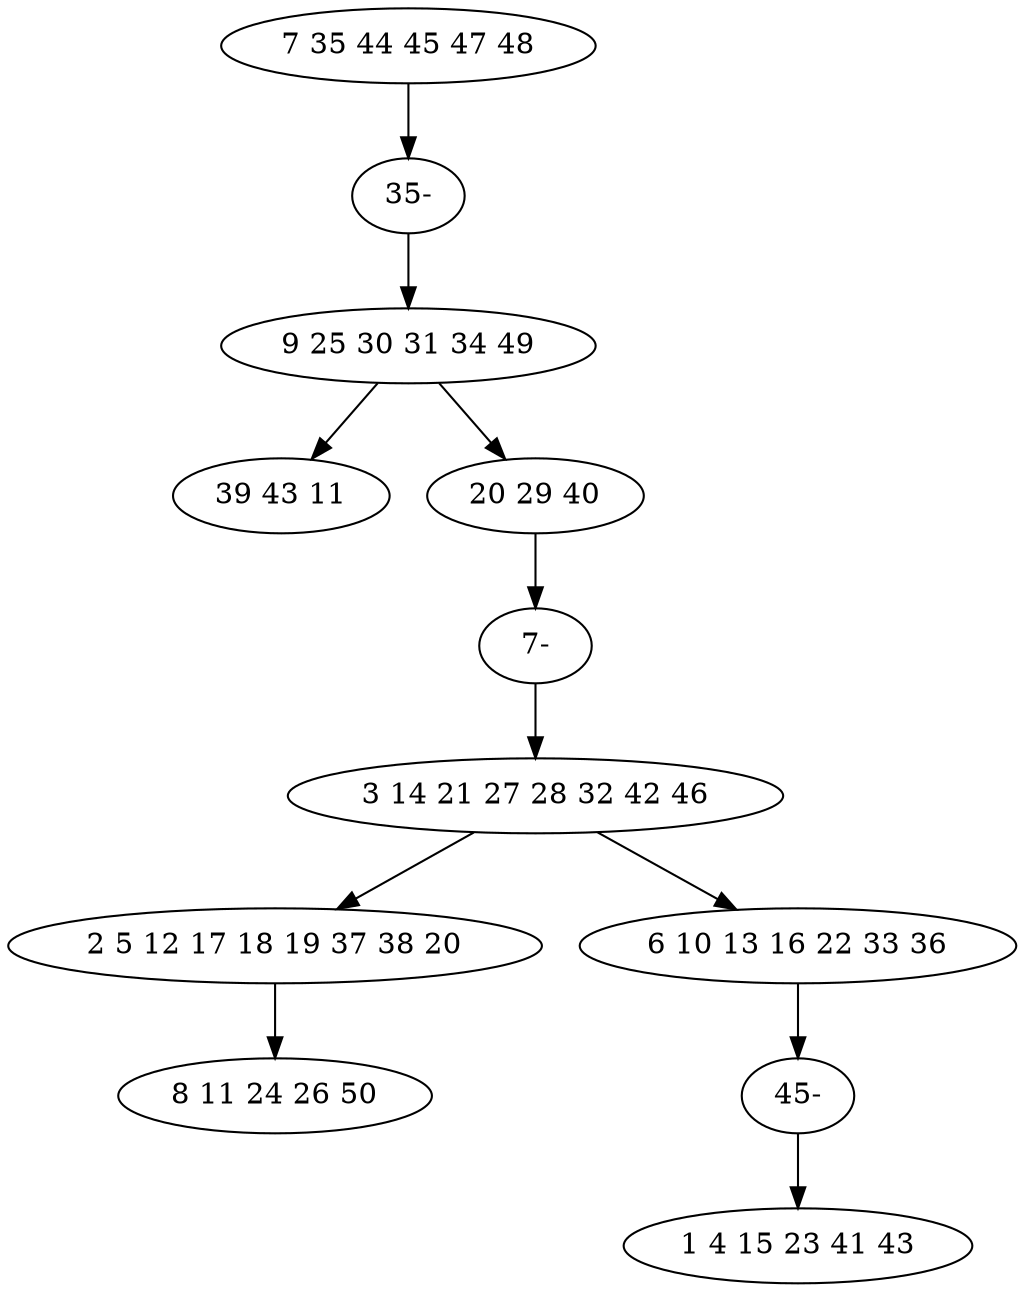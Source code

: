 digraph true_tree {
	"0" -> "11"
	"1" -> "2"
	"1" -> "3"
	"3" -> "10"
	"4" -> "5"
	"5" -> "6"
	"4" -> "7"
	"7" -> "9"
	"9" -> "8"
	"10" -> "4"
	"11" -> "1"
	"0" [label="7 35 44 45 47 48"];
	"1" [label="9 25 30 31 34 49"];
	"2" [label="39 43 11"];
	"3" [label="20 29 40"];
	"4" [label="3 14 21 27 28 32 42 46"];
	"5" [label="2 5 12 17 18 19 37 38 20"];
	"6" [label="8 11 24 26 50"];
	"7" [label="6 10 13 16 22 33 36"];
	"8" [label="1 4 15 23 41 43"];
	"9" [label="45-"];
	"10" [label="7-"];
	"11" [label="35-"];
}

